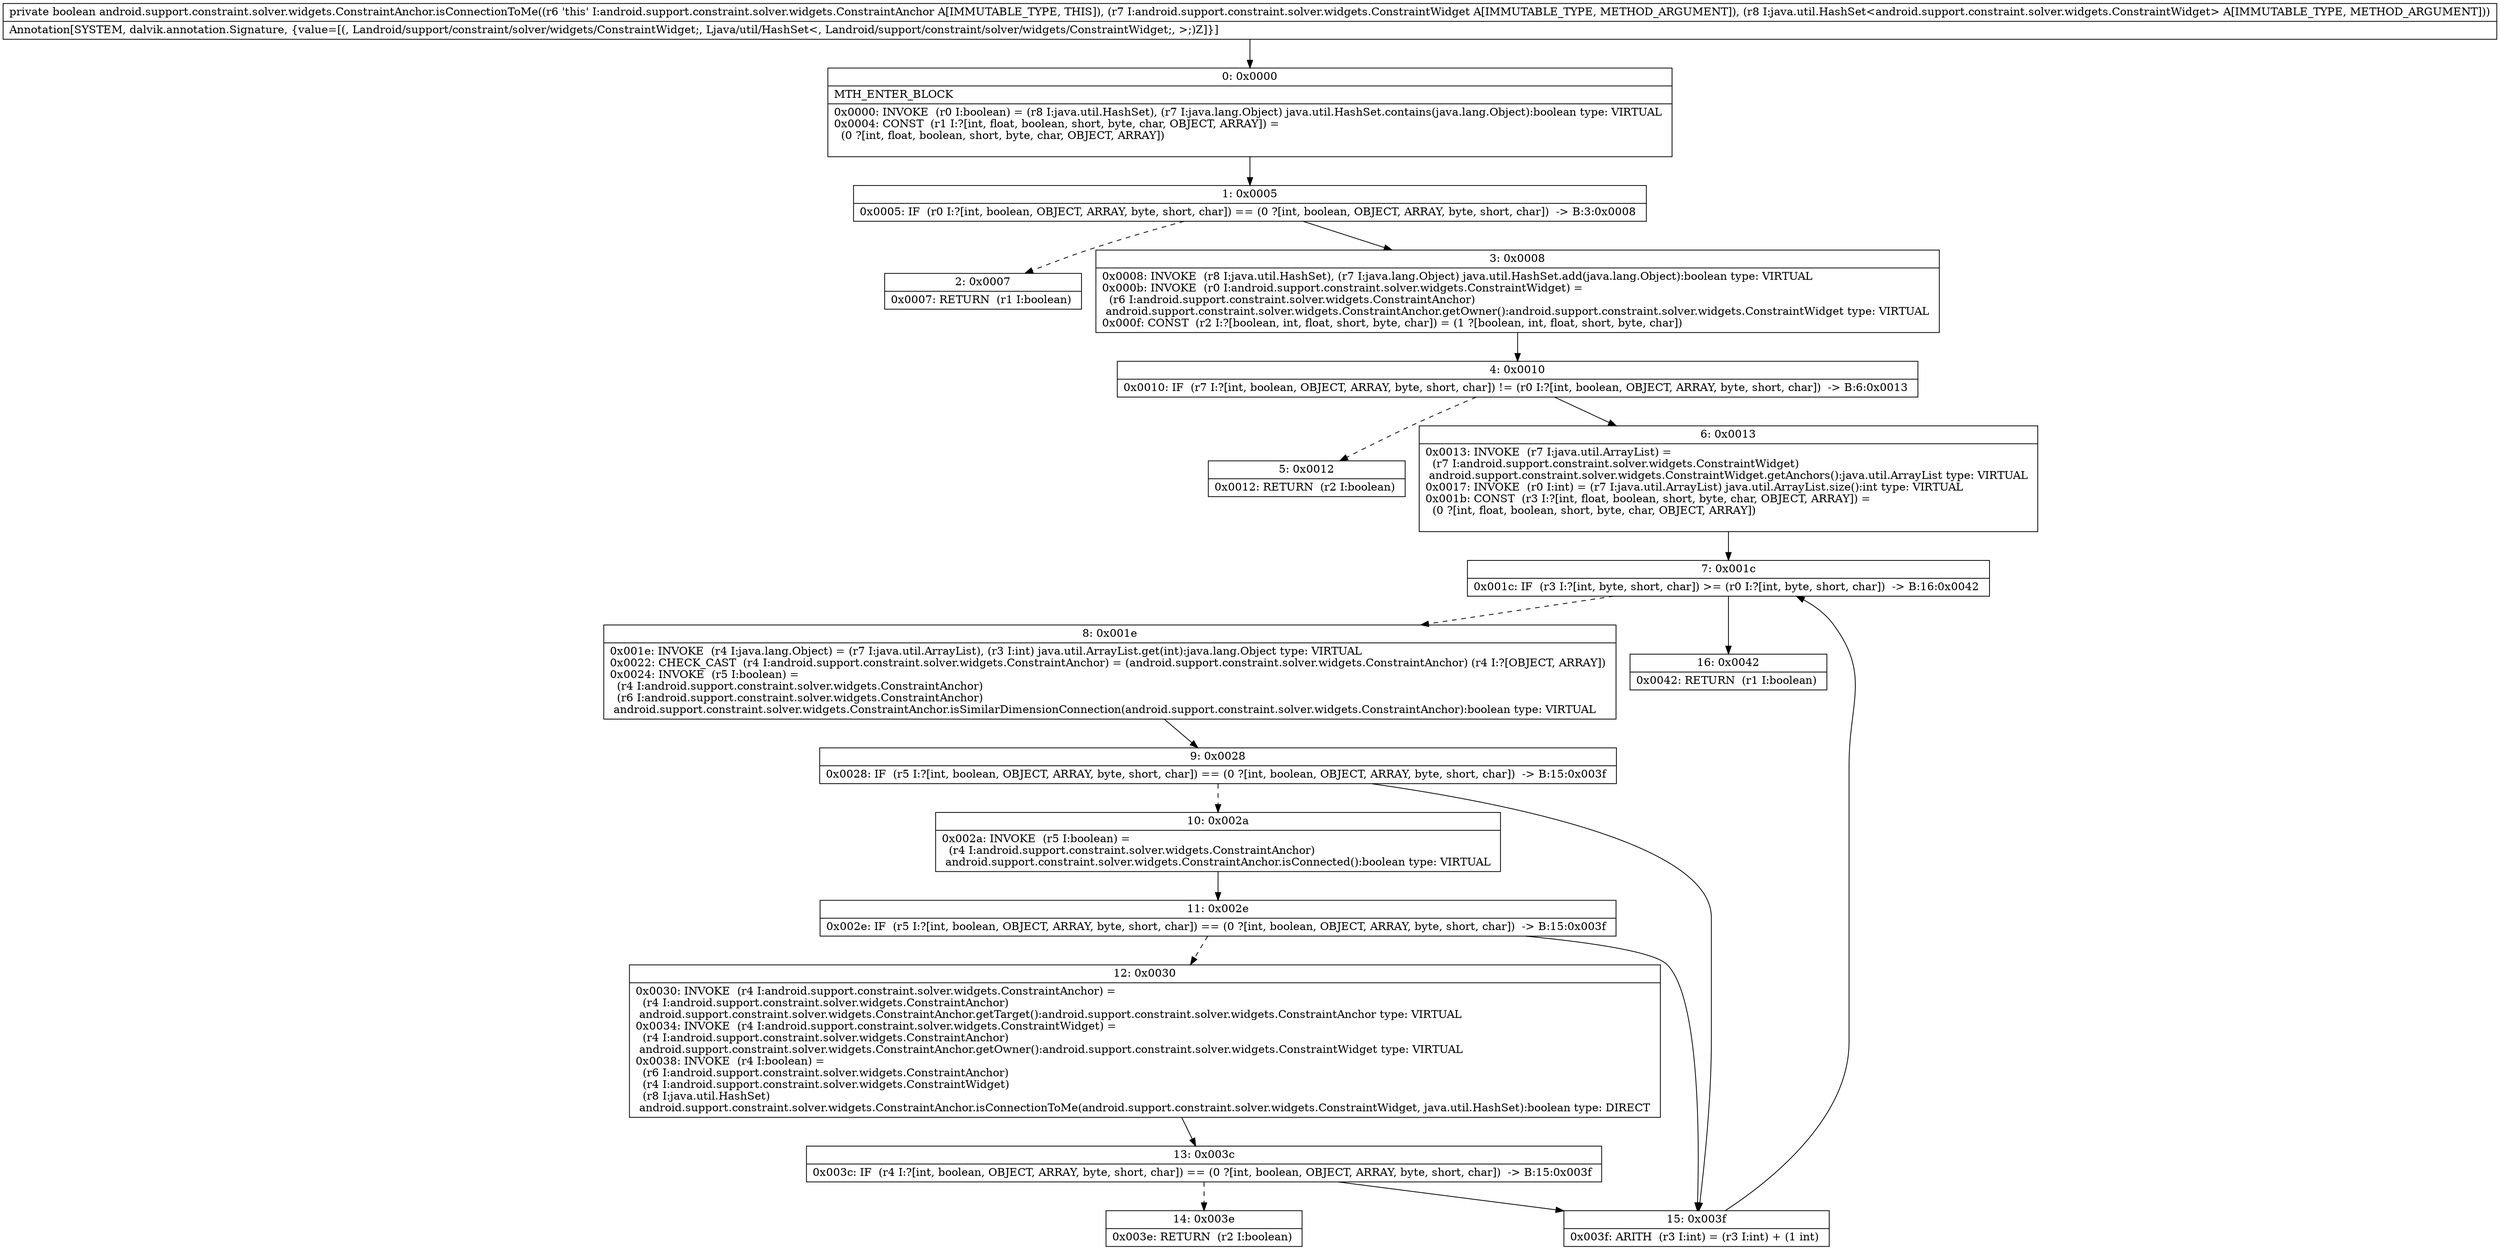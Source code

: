 digraph "CFG forandroid.support.constraint.solver.widgets.ConstraintAnchor.isConnectionToMe(Landroid\/support\/constraint\/solver\/widgets\/ConstraintWidget;Ljava\/util\/HashSet;)Z" {
Node_0 [shape=record,label="{0\:\ 0x0000|MTH_ENTER_BLOCK\l|0x0000: INVOKE  (r0 I:boolean) = (r8 I:java.util.HashSet), (r7 I:java.lang.Object) java.util.HashSet.contains(java.lang.Object):boolean type: VIRTUAL \l0x0004: CONST  (r1 I:?[int, float, boolean, short, byte, char, OBJECT, ARRAY]) = \l  (0 ?[int, float, boolean, short, byte, char, OBJECT, ARRAY])\l \l}"];
Node_1 [shape=record,label="{1\:\ 0x0005|0x0005: IF  (r0 I:?[int, boolean, OBJECT, ARRAY, byte, short, char]) == (0 ?[int, boolean, OBJECT, ARRAY, byte, short, char])  \-\> B:3:0x0008 \l}"];
Node_2 [shape=record,label="{2\:\ 0x0007|0x0007: RETURN  (r1 I:boolean) \l}"];
Node_3 [shape=record,label="{3\:\ 0x0008|0x0008: INVOKE  (r8 I:java.util.HashSet), (r7 I:java.lang.Object) java.util.HashSet.add(java.lang.Object):boolean type: VIRTUAL \l0x000b: INVOKE  (r0 I:android.support.constraint.solver.widgets.ConstraintWidget) = \l  (r6 I:android.support.constraint.solver.widgets.ConstraintAnchor)\l android.support.constraint.solver.widgets.ConstraintAnchor.getOwner():android.support.constraint.solver.widgets.ConstraintWidget type: VIRTUAL \l0x000f: CONST  (r2 I:?[boolean, int, float, short, byte, char]) = (1 ?[boolean, int, float, short, byte, char]) \l}"];
Node_4 [shape=record,label="{4\:\ 0x0010|0x0010: IF  (r7 I:?[int, boolean, OBJECT, ARRAY, byte, short, char]) != (r0 I:?[int, boolean, OBJECT, ARRAY, byte, short, char])  \-\> B:6:0x0013 \l}"];
Node_5 [shape=record,label="{5\:\ 0x0012|0x0012: RETURN  (r2 I:boolean) \l}"];
Node_6 [shape=record,label="{6\:\ 0x0013|0x0013: INVOKE  (r7 I:java.util.ArrayList) = \l  (r7 I:android.support.constraint.solver.widgets.ConstraintWidget)\l android.support.constraint.solver.widgets.ConstraintWidget.getAnchors():java.util.ArrayList type: VIRTUAL \l0x0017: INVOKE  (r0 I:int) = (r7 I:java.util.ArrayList) java.util.ArrayList.size():int type: VIRTUAL \l0x001b: CONST  (r3 I:?[int, float, boolean, short, byte, char, OBJECT, ARRAY]) = \l  (0 ?[int, float, boolean, short, byte, char, OBJECT, ARRAY])\l \l}"];
Node_7 [shape=record,label="{7\:\ 0x001c|0x001c: IF  (r3 I:?[int, byte, short, char]) \>= (r0 I:?[int, byte, short, char])  \-\> B:16:0x0042 \l}"];
Node_8 [shape=record,label="{8\:\ 0x001e|0x001e: INVOKE  (r4 I:java.lang.Object) = (r7 I:java.util.ArrayList), (r3 I:int) java.util.ArrayList.get(int):java.lang.Object type: VIRTUAL \l0x0022: CHECK_CAST  (r4 I:android.support.constraint.solver.widgets.ConstraintAnchor) = (android.support.constraint.solver.widgets.ConstraintAnchor) (r4 I:?[OBJECT, ARRAY]) \l0x0024: INVOKE  (r5 I:boolean) = \l  (r4 I:android.support.constraint.solver.widgets.ConstraintAnchor)\l  (r6 I:android.support.constraint.solver.widgets.ConstraintAnchor)\l android.support.constraint.solver.widgets.ConstraintAnchor.isSimilarDimensionConnection(android.support.constraint.solver.widgets.ConstraintAnchor):boolean type: VIRTUAL \l}"];
Node_9 [shape=record,label="{9\:\ 0x0028|0x0028: IF  (r5 I:?[int, boolean, OBJECT, ARRAY, byte, short, char]) == (0 ?[int, boolean, OBJECT, ARRAY, byte, short, char])  \-\> B:15:0x003f \l}"];
Node_10 [shape=record,label="{10\:\ 0x002a|0x002a: INVOKE  (r5 I:boolean) = \l  (r4 I:android.support.constraint.solver.widgets.ConstraintAnchor)\l android.support.constraint.solver.widgets.ConstraintAnchor.isConnected():boolean type: VIRTUAL \l}"];
Node_11 [shape=record,label="{11\:\ 0x002e|0x002e: IF  (r5 I:?[int, boolean, OBJECT, ARRAY, byte, short, char]) == (0 ?[int, boolean, OBJECT, ARRAY, byte, short, char])  \-\> B:15:0x003f \l}"];
Node_12 [shape=record,label="{12\:\ 0x0030|0x0030: INVOKE  (r4 I:android.support.constraint.solver.widgets.ConstraintAnchor) = \l  (r4 I:android.support.constraint.solver.widgets.ConstraintAnchor)\l android.support.constraint.solver.widgets.ConstraintAnchor.getTarget():android.support.constraint.solver.widgets.ConstraintAnchor type: VIRTUAL \l0x0034: INVOKE  (r4 I:android.support.constraint.solver.widgets.ConstraintWidget) = \l  (r4 I:android.support.constraint.solver.widgets.ConstraintAnchor)\l android.support.constraint.solver.widgets.ConstraintAnchor.getOwner():android.support.constraint.solver.widgets.ConstraintWidget type: VIRTUAL \l0x0038: INVOKE  (r4 I:boolean) = \l  (r6 I:android.support.constraint.solver.widgets.ConstraintAnchor)\l  (r4 I:android.support.constraint.solver.widgets.ConstraintWidget)\l  (r8 I:java.util.HashSet)\l android.support.constraint.solver.widgets.ConstraintAnchor.isConnectionToMe(android.support.constraint.solver.widgets.ConstraintWidget, java.util.HashSet):boolean type: DIRECT \l}"];
Node_13 [shape=record,label="{13\:\ 0x003c|0x003c: IF  (r4 I:?[int, boolean, OBJECT, ARRAY, byte, short, char]) == (0 ?[int, boolean, OBJECT, ARRAY, byte, short, char])  \-\> B:15:0x003f \l}"];
Node_14 [shape=record,label="{14\:\ 0x003e|0x003e: RETURN  (r2 I:boolean) \l}"];
Node_15 [shape=record,label="{15\:\ 0x003f|0x003f: ARITH  (r3 I:int) = (r3 I:int) + (1 int) \l}"];
Node_16 [shape=record,label="{16\:\ 0x0042|0x0042: RETURN  (r1 I:boolean) \l}"];
MethodNode[shape=record,label="{private boolean android.support.constraint.solver.widgets.ConstraintAnchor.isConnectionToMe((r6 'this' I:android.support.constraint.solver.widgets.ConstraintAnchor A[IMMUTABLE_TYPE, THIS]), (r7 I:android.support.constraint.solver.widgets.ConstraintWidget A[IMMUTABLE_TYPE, METHOD_ARGUMENT]), (r8 I:java.util.HashSet\<android.support.constraint.solver.widgets.ConstraintWidget\> A[IMMUTABLE_TYPE, METHOD_ARGUMENT]))  | Annotation[SYSTEM, dalvik.annotation.Signature, \{value=[(, Landroid\/support\/constraint\/solver\/widgets\/ConstraintWidget;, Ljava\/util\/HashSet\<, Landroid\/support\/constraint\/solver\/widgets\/ConstraintWidget;, \>;)Z]\}]\l}"];
MethodNode -> Node_0;
Node_0 -> Node_1;
Node_1 -> Node_2[style=dashed];
Node_1 -> Node_3;
Node_3 -> Node_4;
Node_4 -> Node_5[style=dashed];
Node_4 -> Node_6;
Node_6 -> Node_7;
Node_7 -> Node_8[style=dashed];
Node_7 -> Node_16;
Node_8 -> Node_9;
Node_9 -> Node_10[style=dashed];
Node_9 -> Node_15;
Node_10 -> Node_11;
Node_11 -> Node_12[style=dashed];
Node_11 -> Node_15;
Node_12 -> Node_13;
Node_13 -> Node_14[style=dashed];
Node_13 -> Node_15;
Node_15 -> Node_7;
}

